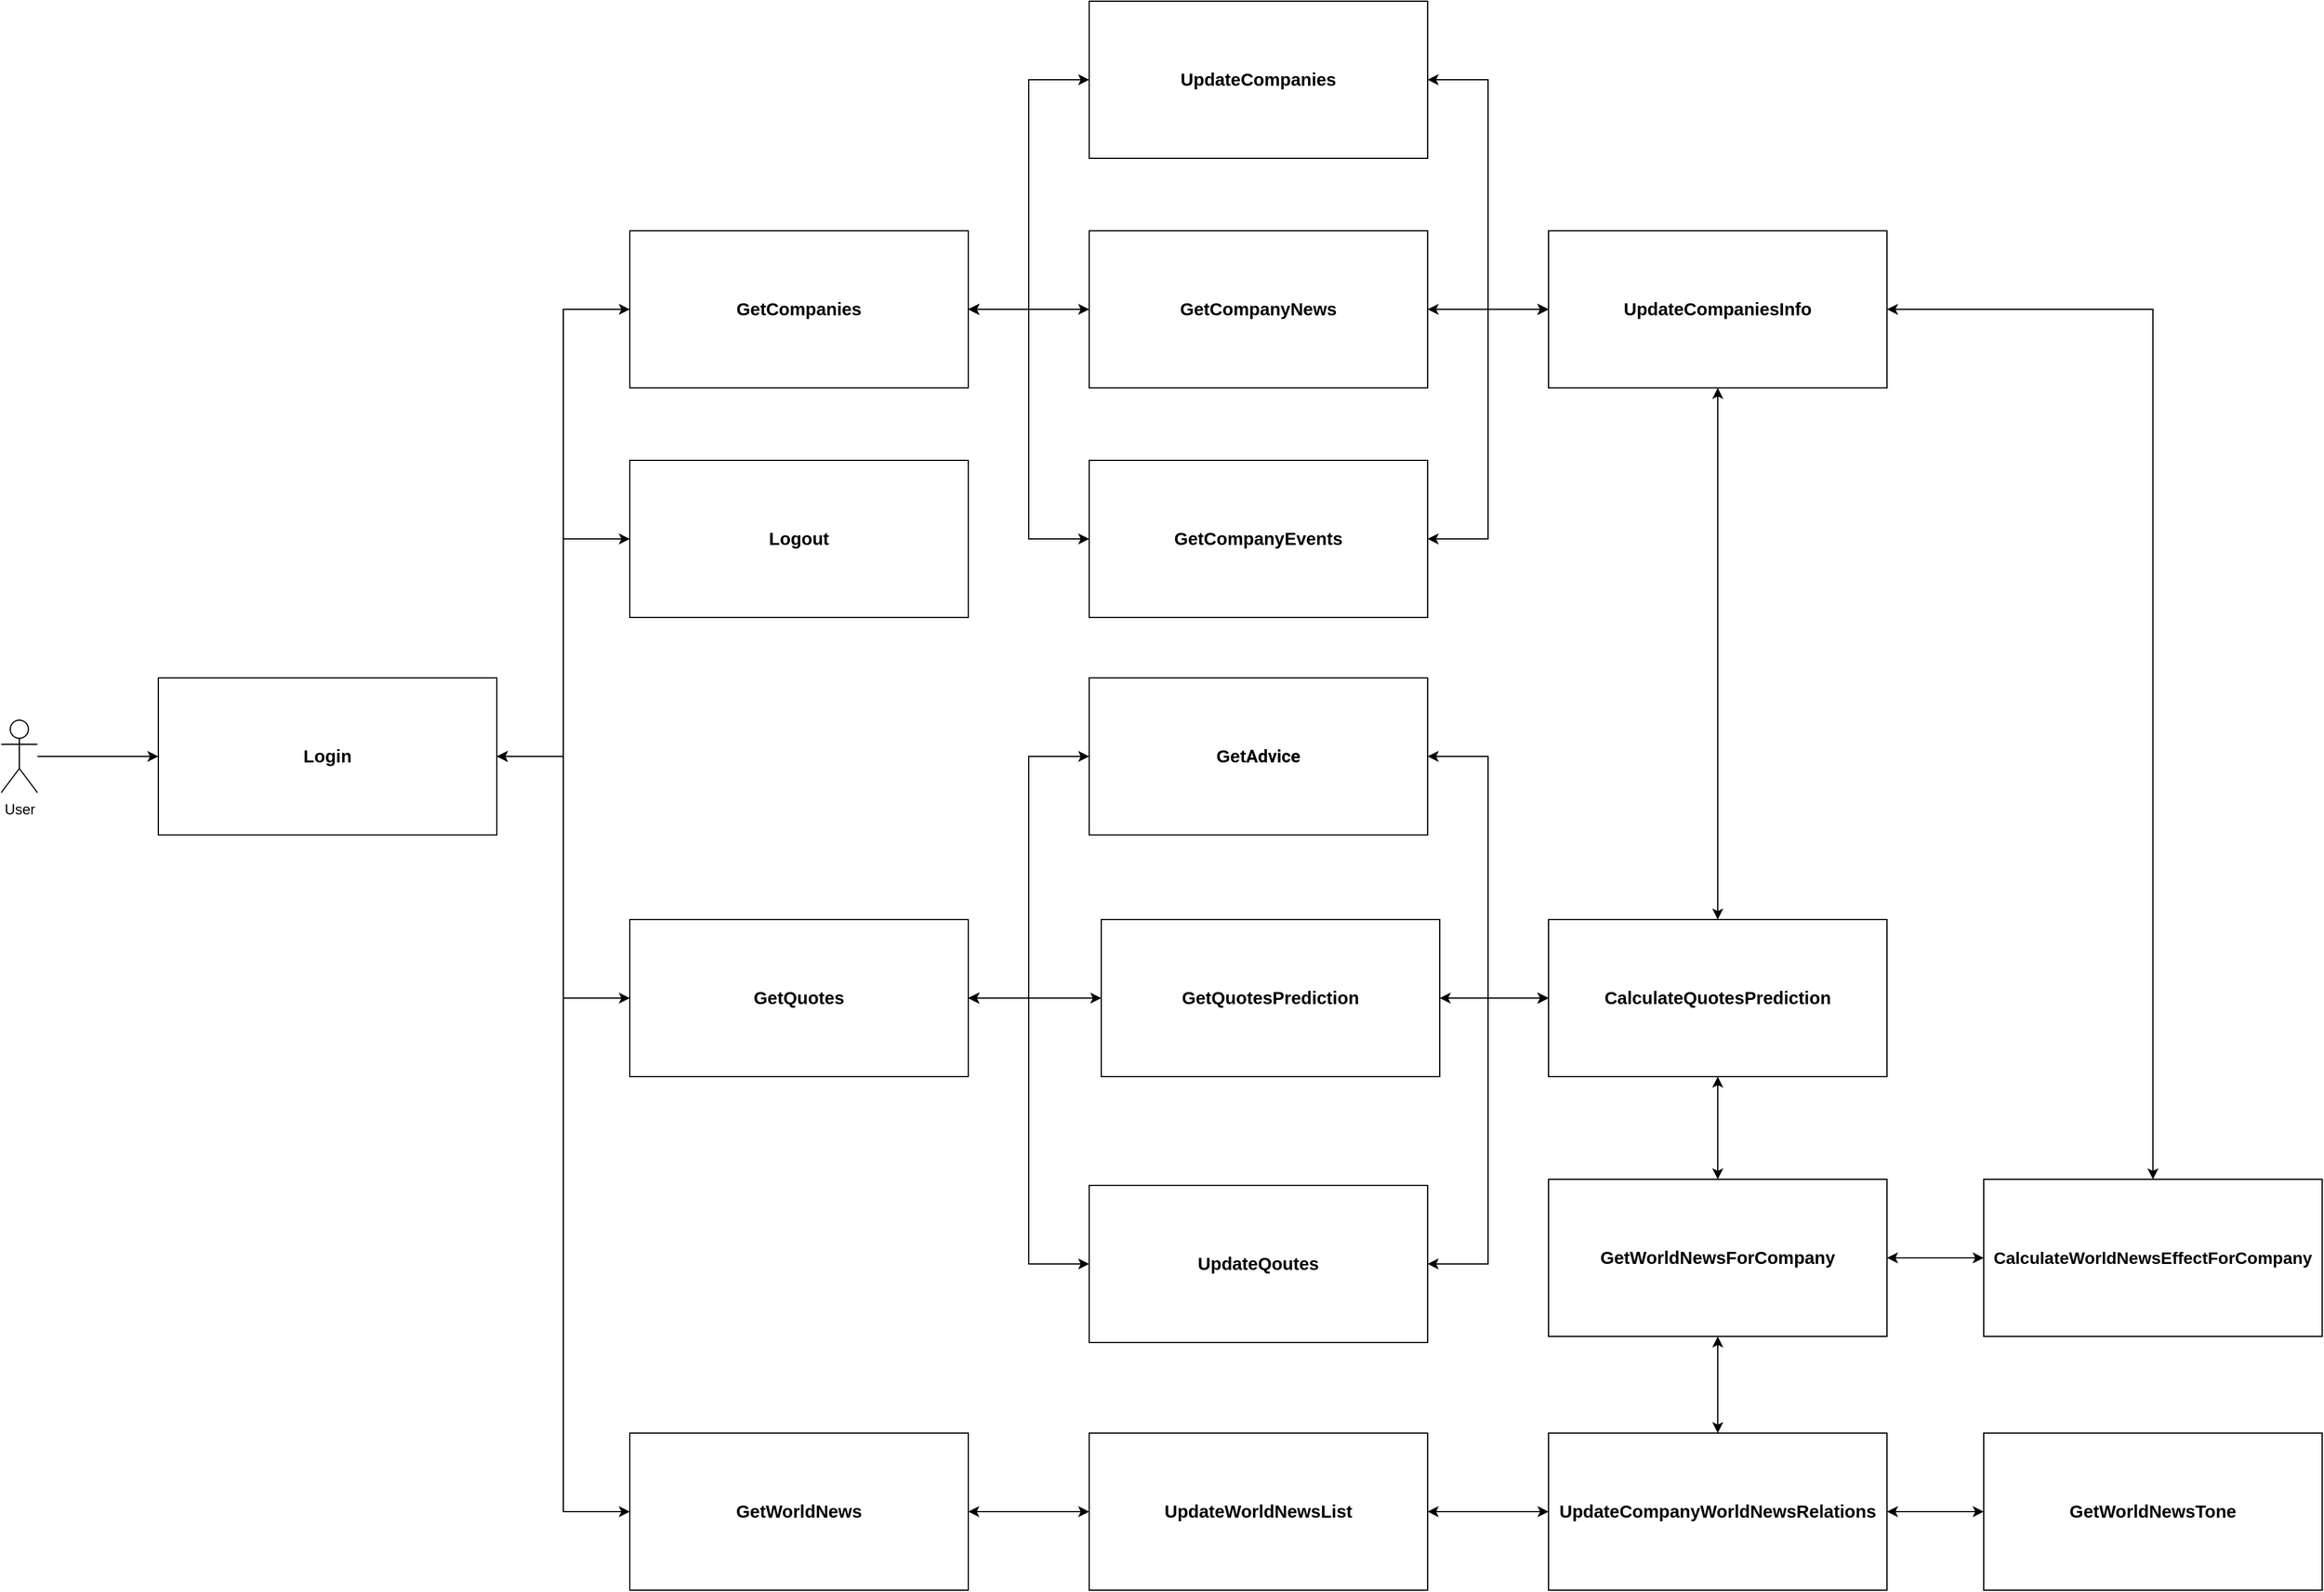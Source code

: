 <mxfile version="16.2.7" type="device"><diagram id="C5RBs43oDa-KdzZeNtuy" name="Page-1"><mxGraphModel dx="2844" dy="1524" grid="1" gridSize="10" guides="1" tooltips="1" connect="1" arrows="1" fold="1" page="1" pageScale="1" pageWidth="4681" pageHeight="3300" math="0" shadow="0"><root><mxCell id="WIyWlLk6GJQsqaUBKTNV-0"/><mxCell id="WIyWlLk6GJQsqaUBKTNV-1" parent="WIyWlLk6GJQsqaUBKTNV-0"/><mxCell id="6VHj5lfRvPhcsmbR1k9u-1" value="&lt;span id=&quot;docs-internal-guid-8b6af53f-7fff-cbb9-c928-6f0842657b3c&quot;&gt;&lt;span style=&quot;font-size: 11pt ; font-family: &amp;#34;arial&amp;#34; ; background-color: transparent ; font-weight: 700 ; vertical-align: baseline&quot;&gt;GetWorldNewsForCompany&lt;/span&gt;&lt;/span&gt;" style="rounded=0;whiteSpace=wrap;html=1;" vertex="1" parent="WIyWlLk6GJQsqaUBKTNV-1"><mxGeometry x="1310" y="1215" width="280" height="130" as="geometry"/></mxCell><mxCell id="6VHj5lfRvPhcsmbR1k9u-49" style="edgeStyle=orthogonalEdgeStyle;rounded=0;orthogonalLoop=1;jettySize=auto;html=1;entryX=0.5;entryY=1;entryDx=0;entryDy=0;startArrow=classic;startFill=1;" edge="1" parent="WIyWlLk6GJQsqaUBKTNV-1" source="6VHj5lfRvPhcsmbR1k9u-2" target="6VHj5lfRvPhcsmbR1k9u-1"><mxGeometry relative="1" as="geometry"/></mxCell><mxCell id="6VHj5lfRvPhcsmbR1k9u-58" style="edgeStyle=orthogonalEdgeStyle;rounded=0;orthogonalLoop=1;jettySize=auto;html=1;entryX=0;entryY=0.5;entryDx=0;entryDy=0;fontSize=14;startArrow=classic;startFill=1;" edge="1" parent="WIyWlLk6GJQsqaUBKTNV-1" source="6VHj5lfRvPhcsmbR1k9u-2" target="6VHj5lfRvPhcsmbR1k9u-10"><mxGeometry relative="1" as="geometry"/></mxCell><mxCell id="6VHj5lfRvPhcsmbR1k9u-2" value="&lt;span id=&quot;docs-internal-guid-4f5a170e-7fff-9642-f0a6-142b035af60f&quot;&gt;&lt;span style=&quot;font-size: 11pt ; font-family: &amp;#34;arial&amp;#34; ; background-color: transparent ; font-weight: 700 ; vertical-align: baseline&quot;&gt;UpdateCompanyWorldNewsRelations&lt;/span&gt;&lt;/span&gt;" style="rounded=0;whiteSpace=wrap;html=1;" vertex="1" parent="WIyWlLk6GJQsqaUBKTNV-1"><mxGeometry x="1310" y="1425" width="280" height="130" as="geometry"/></mxCell><mxCell id="6VHj5lfRvPhcsmbR1k9u-59" style="edgeStyle=orthogonalEdgeStyle;rounded=0;orthogonalLoop=1;jettySize=auto;html=1;entryX=1;entryY=0.5;entryDx=0;entryDy=0;fontSize=14;startArrow=classic;startFill=1;" edge="1" parent="WIyWlLk6GJQsqaUBKTNV-1" source="6VHj5lfRvPhcsmbR1k9u-3" target="6VHj5lfRvPhcsmbR1k9u-12"><mxGeometry relative="1" as="geometry"/></mxCell><mxCell id="6VHj5lfRvPhcsmbR1k9u-3" value="&lt;span id=&quot;docs-internal-guid-259eb9a2-7fff-63aa-2a99-90d03f89f40e&quot;&gt;&lt;span style=&quot;font-size: 11pt ; font-family: &amp;#34;arial&amp;#34; ; background-color: transparent ; font-weight: 700 ; vertical-align: baseline&quot;&gt;Logout&lt;/span&gt;&lt;/span&gt;" style="rounded=0;whiteSpace=wrap;html=1;" vertex="1" parent="WIyWlLk6GJQsqaUBKTNV-1"><mxGeometry x="550" y="620" width="280" height="130" as="geometry"/></mxCell><mxCell id="6VHj5lfRvPhcsmbR1k9u-30" style="edgeStyle=orthogonalEdgeStyle;rounded=0;orthogonalLoop=1;jettySize=auto;html=1;entryX=0.5;entryY=0;entryDx=0;entryDy=0;startArrow=classic;startFill=1;" edge="1" parent="WIyWlLk6GJQsqaUBKTNV-1" source="6VHj5lfRvPhcsmbR1k9u-4" target="6VHj5lfRvPhcsmbR1k9u-1"><mxGeometry relative="1" as="geometry"/></mxCell><mxCell id="6VHj5lfRvPhcsmbR1k9u-52" style="edgeStyle=orthogonalEdgeStyle;rounded=0;orthogonalLoop=1;jettySize=auto;html=1;entryX=0.5;entryY=1;entryDx=0;entryDy=0;fontSize=14;startArrow=classic;startFill=1;" edge="1" parent="WIyWlLk6GJQsqaUBKTNV-1" source="6VHj5lfRvPhcsmbR1k9u-4" target="6VHj5lfRvPhcsmbR1k9u-13"><mxGeometry relative="1" as="geometry"/></mxCell><mxCell id="6VHj5lfRvPhcsmbR1k9u-56" style="edgeStyle=orthogonalEdgeStyle;rounded=0;orthogonalLoop=1;jettySize=auto;html=1;entryX=1;entryY=0.5;entryDx=0;entryDy=0;fontSize=14;startArrow=classic;startFill=1;" edge="1" parent="WIyWlLk6GJQsqaUBKTNV-1" source="6VHj5lfRvPhcsmbR1k9u-4" target="6VHj5lfRvPhcsmbR1k9u-37"><mxGeometry relative="1" as="geometry"><Array as="points"><mxPoint x="1260" y="1065"/><mxPoint x="1260" y="1285"/></Array></mxGeometry></mxCell><mxCell id="6VHj5lfRvPhcsmbR1k9u-4" value="&lt;span id=&quot;docs-internal-guid-16924f7f-7fff-de7f-a7b8-a5e720dda450&quot;&gt;&lt;span style=&quot;font-size: 11pt ; font-family: &amp;#34;arial&amp;#34; ; background-color: transparent ; font-weight: 700 ; vertical-align: baseline&quot;&gt;CalculateQuotesPrediction&lt;/span&gt;&lt;/span&gt;" style="rounded=0;whiteSpace=wrap;html=1;" vertex="1" parent="WIyWlLk6GJQsqaUBKTNV-1"><mxGeometry x="1310" y="1000" width="280" height="130" as="geometry"/></mxCell><mxCell id="6VHj5lfRvPhcsmbR1k9u-38" style="edgeStyle=orthogonalEdgeStyle;rounded=0;orthogonalLoop=1;jettySize=auto;html=1;entryX=0;entryY=0.5;entryDx=0;entryDy=0;startArrow=classic;startFill=1;" edge="1" parent="WIyWlLk6GJQsqaUBKTNV-1" source="6VHj5lfRvPhcsmbR1k9u-5" target="6VHj5lfRvPhcsmbR1k9u-37"><mxGeometry relative="1" as="geometry"/></mxCell><mxCell id="6VHj5lfRvPhcsmbR1k9u-5" value="&lt;span id=&quot;docs-internal-guid-7ed47cca-7fff-101a-b18f-05d52a1367e1&quot;&gt;&lt;span style=&quot;font-size: 11pt ; font-family: &amp;#34;arial&amp;#34; ; background-color: transparent ; font-weight: 700 ; vertical-align: baseline&quot;&gt;GetQuotes&lt;/span&gt;&lt;/span&gt;" style="rounded=0;whiteSpace=wrap;html=1;" vertex="1" parent="WIyWlLk6GJQsqaUBKTNV-1"><mxGeometry x="550" y="1000" width="280" height="130" as="geometry"/></mxCell><mxCell id="6VHj5lfRvPhcsmbR1k9u-34" style="edgeStyle=orthogonalEdgeStyle;rounded=0;orthogonalLoop=1;jettySize=auto;html=1;entryX=0;entryY=0.5;entryDx=0;entryDy=0;startArrow=classic;startFill=1;" edge="1" parent="WIyWlLk6GJQsqaUBKTNV-1" source="6VHj5lfRvPhcsmbR1k9u-6" target="6VHj5lfRvPhcsmbR1k9u-13"><mxGeometry relative="1" as="geometry"/></mxCell><mxCell id="6VHj5lfRvPhcsmbR1k9u-6" value="&lt;span id=&quot;docs-internal-guid-dc28672a-7fff-da5b-904f-443dae644a31&quot;&gt;&lt;span style=&quot;font-size: 11pt ; font-family: &amp;#34;arial&amp;#34; ; background-color: transparent ; font-weight: 700 ; vertical-align: baseline&quot;&gt;GetCompanyNews&lt;/span&gt;&lt;/span&gt;" style="rounded=0;whiteSpace=wrap;html=1;" vertex="1" parent="WIyWlLk6GJQsqaUBKTNV-1"><mxGeometry x="930" y="430" width="280" height="130" as="geometry"/></mxCell><mxCell id="6VHj5lfRvPhcsmbR1k9u-47" style="edgeStyle=orthogonalEdgeStyle;rounded=0;orthogonalLoop=1;jettySize=auto;html=1;entryX=0;entryY=0.5;entryDx=0;entryDy=0;startArrow=classic;startFill=1;" edge="1" parent="WIyWlLk6GJQsqaUBKTNV-1" source="6VHj5lfRvPhcsmbR1k9u-7" target="6VHj5lfRvPhcsmbR1k9u-45"><mxGeometry relative="1" as="geometry"/></mxCell><mxCell id="6VHj5lfRvPhcsmbR1k9u-53" style="edgeStyle=orthogonalEdgeStyle;rounded=0;orthogonalLoop=1;jettySize=auto;html=1;entryX=0;entryY=0.5;entryDx=0;entryDy=0;fontSize=14;startArrow=classic;startFill=1;" edge="1" parent="WIyWlLk6GJQsqaUBKTNV-1" source="6VHj5lfRvPhcsmbR1k9u-7" target="6VHj5lfRvPhcsmbR1k9u-6"><mxGeometry relative="1" as="geometry"/></mxCell><mxCell id="6VHj5lfRvPhcsmbR1k9u-54" style="edgeStyle=orthogonalEdgeStyle;rounded=0;orthogonalLoop=1;jettySize=auto;html=1;entryX=0;entryY=0.5;entryDx=0;entryDy=0;fontSize=14;startArrow=classic;startFill=1;" edge="1" parent="WIyWlLk6GJQsqaUBKTNV-1" source="6VHj5lfRvPhcsmbR1k9u-7" target="6VHj5lfRvPhcsmbR1k9u-11"><mxGeometry relative="1" as="geometry"/></mxCell><mxCell id="6VHj5lfRvPhcsmbR1k9u-7" value="&lt;span id=&quot;docs-internal-guid-87468a6c-7fff-f094-85b3-18cd322b2845&quot;&gt;&lt;span style=&quot;font-size: 11pt ; font-family: &amp;#34;arial&amp;#34; ; background-color: transparent ; font-weight: 700 ; vertical-align: baseline&quot;&gt;GetCompanies&lt;/span&gt;&lt;/span&gt;" style="rounded=0;whiteSpace=wrap;html=1;" vertex="1" parent="WIyWlLk6GJQsqaUBKTNV-1"><mxGeometry x="550" y="430" width="280" height="130" as="geometry"/></mxCell><mxCell id="6VHj5lfRvPhcsmbR1k9u-36" style="edgeStyle=orthogonalEdgeStyle;rounded=0;orthogonalLoop=1;jettySize=auto;html=1;entryX=0;entryY=0.5;entryDx=0;entryDy=0;startArrow=classic;startFill=1;" edge="1" parent="WIyWlLk6GJQsqaUBKTNV-1" source="6VHj5lfRvPhcsmbR1k9u-8" target="6VHj5lfRvPhcsmbR1k9u-4"><mxGeometry relative="1" as="geometry"/></mxCell><mxCell id="6VHj5lfRvPhcsmbR1k9u-43" style="edgeStyle=orthogonalEdgeStyle;rounded=0;orthogonalLoop=1;jettySize=auto;html=1;entryX=1;entryY=0.5;entryDx=0;entryDy=0;startArrow=classic;startFill=1;" edge="1" parent="WIyWlLk6GJQsqaUBKTNV-1" source="6VHj5lfRvPhcsmbR1k9u-8" target="6VHj5lfRvPhcsmbR1k9u-5"><mxGeometry relative="1" as="geometry"><Array as="points"><mxPoint x="880" y="865"/><mxPoint x="880" y="1065"/></Array></mxGeometry></mxCell><mxCell id="6VHj5lfRvPhcsmbR1k9u-8" value="&lt;span id=&quot;docs-internal-guid-df3a0280-7fff-23b4-50b6-f66adf53c768&quot;&gt;&lt;span style=&quot;font-size: 11pt ; font-family: &amp;#34;arial&amp;#34; ; background-color: transparent ; font-weight: 700 ; vertical-align: baseline&quot;&gt;Get&lt;/span&gt;&lt;span style=&quot;font-size: 11pt ; font-family: &amp;#34;roboto&amp;#34; , sans-serif ; background-color: rgb(255 , 255 , 255) ; font-weight: 700 ; vertical-align: baseline&quot;&gt;Advice&lt;/span&gt;&lt;/span&gt;" style="rounded=0;whiteSpace=wrap;html=1;" vertex="1" parent="WIyWlLk6GJQsqaUBKTNV-1"><mxGeometry x="930" y="800" width="280" height="130" as="geometry"/></mxCell><mxCell id="6VHj5lfRvPhcsmbR1k9u-50" style="edgeStyle=orthogonalEdgeStyle;rounded=0;orthogonalLoop=1;jettySize=auto;html=1;entryX=1;entryY=0.5;entryDx=0;entryDy=0;startArrow=classic;startFill=1;" edge="1" parent="WIyWlLk6GJQsqaUBKTNV-1" source="6VHj5lfRvPhcsmbR1k9u-9" target="6VHj5lfRvPhcsmbR1k9u-1"><mxGeometry relative="1" as="geometry"/></mxCell><mxCell id="6VHj5lfRvPhcsmbR1k9u-60" style="edgeStyle=orthogonalEdgeStyle;rounded=0;orthogonalLoop=1;jettySize=auto;html=1;entryX=1;entryY=0.5;entryDx=0;entryDy=0;fontSize=14;startArrow=classic;startFill=1;exitX=0.5;exitY=0;exitDx=0;exitDy=0;" edge="1" parent="WIyWlLk6GJQsqaUBKTNV-1" source="6VHj5lfRvPhcsmbR1k9u-9" target="6VHj5lfRvPhcsmbR1k9u-13"><mxGeometry relative="1" as="geometry"><Array as="points"><mxPoint x="1810" y="495"/></Array></mxGeometry></mxCell><mxCell id="6VHj5lfRvPhcsmbR1k9u-9" value="&lt;span id=&quot;docs-internal-guid-57812fab-7fff-bb34-b295-f61170ef2249&quot;&gt;&lt;span style=&quot;font-family: &amp;#34;arial&amp;#34; ; background-color: transparent ; font-weight: 700 ; vertical-align: baseline&quot;&gt;&lt;font style=&quot;font-size: 14px&quot;&gt;CalculateWorldNewsEffectForCompany&lt;/font&gt;&lt;br&gt;&lt;/span&gt;&lt;/span&gt;" style="rounded=0;whiteSpace=wrap;html=1;" vertex="1" parent="WIyWlLk6GJQsqaUBKTNV-1"><mxGeometry x="1670" y="1215" width="280" height="130" as="geometry"/></mxCell><mxCell id="6VHj5lfRvPhcsmbR1k9u-10" value="&lt;span id=&quot;docs-internal-guid-1667959a-7fff-a7af-8c60-a7e3be5e66cf&quot;&gt;&lt;span style=&quot;font-size: 11pt ; font-family: &amp;#34;arial&amp;#34; ; background-color: transparent ; font-weight: 700 ; vertical-align: baseline&quot;&gt;GetWorldNewsTone&lt;/span&gt;&lt;/span&gt;" style="rounded=0;whiteSpace=wrap;html=1;" vertex="1" parent="WIyWlLk6GJQsqaUBKTNV-1"><mxGeometry x="1670" y="1425" width="280" height="130" as="geometry"/></mxCell><mxCell id="6VHj5lfRvPhcsmbR1k9u-35" style="edgeStyle=orthogonalEdgeStyle;rounded=0;orthogonalLoop=1;jettySize=auto;html=1;entryX=0;entryY=0.5;entryDx=0;entryDy=0;startArrow=classic;startFill=1;" edge="1" parent="WIyWlLk6GJQsqaUBKTNV-1" source="6VHj5lfRvPhcsmbR1k9u-11" target="6VHj5lfRvPhcsmbR1k9u-13"><mxGeometry relative="1" as="geometry"/></mxCell><mxCell id="6VHj5lfRvPhcsmbR1k9u-11" value="&lt;span id=&quot;docs-internal-guid-8ad28080-7fff-ee76-5139-76e67141a99b&quot;&gt;&lt;span style=&quot;font-size: 11pt ; font-family: &amp;#34;arial&amp;#34; ; background-color: transparent ; font-weight: 700 ; vertical-align: baseline&quot;&gt;GetCompanyEvents&lt;/span&gt;&lt;/span&gt;" style="rounded=0;whiteSpace=wrap;html=1;" vertex="1" parent="WIyWlLk6GJQsqaUBKTNV-1"><mxGeometry x="930" y="620" width="280" height="130" as="geometry"/></mxCell><mxCell id="6VHj5lfRvPhcsmbR1k9u-21" style="edgeStyle=orthogonalEdgeStyle;rounded=0;orthogonalLoop=1;jettySize=auto;html=1;entryX=0;entryY=0.5;entryDx=0;entryDy=0;" edge="1" parent="WIyWlLk6GJQsqaUBKTNV-1" source="6VHj5lfRvPhcsmbR1k9u-12" target="6VHj5lfRvPhcsmbR1k9u-7"><mxGeometry relative="1" as="geometry"/></mxCell><mxCell id="6VHj5lfRvPhcsmbR1k9u-26" style="edgeStyle=orthogonalEdgeStyle;rounded=0;orthogonalLoop=1;jettySize=auto;html=1;entryX=0;entryY=0.5;entryDx=0;entryDy=0;" edge="1" parent="WIyWlLk6GJQsqaUBKTNV-1" source="6VHj5lfRvPhcsmbR1k9u-12" target="6VHj5lfRvPhcsmbR1k9u-5"><mxGeometry relative="1" as="geometry"/></mxCell><mxCell id="6VHj5lfRvPhcsmbR1k9u-27" style="edgeStyle=orthogonalEdgeStyle;rounded=0;orthogonalLoop=1;jettySize=auto;html=1;entryX=0;entryY=0.5;entryDx=0;entryDy=0;startArrow=classic;startFill=1;" edge="1" parent="WIyWlLk6GJQsqaUBKTNV-1" source="6VHj5lfRvPhcsmbR1k9u-12" target="6VHj5lfRvPhcsmbR1k9u-16"><mxGeometry relative="1" as="geometry"/></mxCell><mxCell id="6VHj5lfRvPhcsmbR1k9u-12" value="&lt;span id=&quot;docs-internal-guid-956c2bf7-7fff-50e9-3d00-3c36b1a0d2f9&quot;&gt;&lt;span style=&quot;font-size: 11pt ; font-family: &amp;#34;arial&amp;#34; ; background-color: transparent ; font-weight: 700 ; vertical-align: baseline&quot;&gt;Login&lt;/span&gt;&lt;/span&gt;" style="rounded=0;whiteSpace=wrap;html=1;" vertex="1" parent="WIyWlLk6GJQsqaUBKTNV-1"><mxGeometry x="160" y="800" width="280" height="130" as="geometry"/></mxCell><mxCell id="6VHj5lfRvPhcsmbR1k9u-13" value="&lt;span id=&quot;docs-internal-guid-49734eb7-7fff-7771-aa41-6c53d76096f1&quot;&gt;&lt;span style=&quot;font-size: 11pt ; font-family: &amp;#34;arial&amp;#34; ; background-color: transparent ; font-weight: 700 ; vertical-align: baseline&quot;&gt;UpdateCompaniesInfo&lt;/span&gt;&lt;/span&gt;" style="rounded=0;whiteSpace=wrap;html=1;" vertex="1" parent="WIyWlLk6GJQsqaUBKTNV-1"><mxGeometry x="1310" y="430" width="280" height="130" as="geometry"/></mxCell><mxCell id="6VHj5lfRvPhcsmbR1k9u-57" style="edgeStyle=orthogonalEdgeStyle;rounded=0;orthogonalLoop=1;jettySize=auto;html=1;entryX=0;entryY=0.5;entryDx=0;entryDy=0;fontSize=14;startArrow=classic;startFill=1;" edge="1" parent="WIyWlLk6GJQsqaUBKTNV-1" source="6VHj5lfRvPhcsmbR1k9u-14" target="6VHj5lfRvPhcsmbR1k9u-2"><mxGeometry relative="1" as="geometry"/></mxCell><mxCell id="6VHj5lfRvPhcsmbR1k9u-14" value="&lt;span id=&quot;docs-internal-guid-d5275e46-7fff-8592-8581-3b437b09f08b&quot;&gt;&lt;span style=&quot;font-size: 11pt ; font-family: &amp;#34;arial&amp;#34; ; background-color: transparent ; font-weight: 700 ; vertical-align: baseline&quot;&gt;UpdateWorldNewsList&lt;/span&gt;&lt;/span&gt;" style="rounded=0;whiteSpace=wrap;html=1;" vertex="1" parent="WIyWlLk6GJQsqaUBKTNV-1"><mxGeometry x="930" y="1425" width="280" height="130" as="geometry"/></mxCell><mxCell id="6VHj5lfRvPhcsmbR1k9u-28" style="edgeStyle=orthogonalEdgeStyle;rounded=0;orthogonalLoop=1;jettySize=auto;html=1;entryX=0;entryY=0.5;entryDx=0;entryDy=0;startArrow=classic;startFill=1;" edge="1" parent="WIyWlLk6GJQsqaUBKTNV-1" source="6VHj5lfRvPhcsmbR1k9u-15" target="6VHj5lfRvPhcsmbR1k9u-4"><mxGeometry relative="1" as="geometry"/></mxCell><mxCell id="6VHj5lfRvPhcsmbR1k9u-42" style="edgeStyle=orthogonalEdgeStyle;rounded=0;orthogonalLoop=1;jettySize=auto;html=1;entryX=1;entryY=0.5;entryDx=0;entryDy=0;startArrow=classic;startFill=1;" edge="1" parent="WIyWlLk6GJQsqaUBKTNV-1" source="6VHj5lfRvPhcsmbR1k9u-15" target="6VHj5lfRvPhcsmbR1k9u-5"><mxGeometry relative="1" as="geometry"/></mxCell><mxCell id="6VHj5lfRvPhcsmbR1k9u-15" value="&lt;span id=&quot;docs-internal-guid-6139cbcb-7fff-3c46-113d-469454b10e10&quot;&gt;&lt;span style=&quot;font-size: 11pt ; font-family: &amp;#34;arial&amp;#34; ; background-color: transparent ; font-weight: 700 ; vertical-align: baseline&quot;&gt;GetQuotesPrediction&lt;/span&gt;&lt;/span&gt;" style="rounded=0;whiteSpace=wrap;html=1;" vertex="1" parent="WIyWlLk6GJQsqaUBKTNV-1"><mxGeometry x="940" y="1000" width="280" height="130" as="geometry"/></mxCell><mxCell id="6VHj5lfRvPhcsmbR1k9u-31" style="edgeStyle=orthogonalEdgeStyle;rounded=0;orthogonalLoop=1;jettySize=auto;html=1;entryX=0;entryY=0.5;entryDx=0;entryDy=0;startArrow=classic;startFill=1;" edge="1" parent="WIyWlLk6GJQsqaUBKTNV-1" source="6VHj5lfRvPhcsmbR1k9u-16" target="6VHj5lfRvPhcsmbR1k9u-14"><mxGeometry relative="1" as="geometry"/></mxCell><mxCell id="6VHj5lfRvPhcsmbR1k9u-16" value="&lt;span id=&quot;docs-internal-guid-6a46d989-7fff-ff54-28af-8c5a1edbfcaf&quot;&gt;&lt;span style=&quot;font-size: 11pt ; font-family: &amp;#34;arial&amp;#34; ; background-color: transparent ; font-weight: 700 ; vertical-align: baseline&quot;&gt;GetWorldNews&lt;/span&gt;&lt;/span&gt;" style="rounded=0;whiteSpace=wrap;html=1;" vertex="1" parent="WIyWlLk6GJQsqaUBKTNV-1"><mxGeometry x="550" y="1425" width="280" height="130" as="geometry"/></mxCell><mxCell id="6VHj5lfRvPhcsmbR1k9u-18" style="edgeStyle=orthogonalEdgeStyle;rounded=0;orthogonalLoop=1;jettySize=auto;html=1;entryX=0;entryY=0.5;entryDx=0;entryDy=0;" edge="1" parent="WIyWlLk6GJQsqaUBKTNV-1" source="6VHj5lfRvPhcsmbR1k9u-17" target="6VHj5lfRvPhcsmbR1k9u-12"><mxGeometry relative="1" as="geometry"/></mxCell><mxCell id="6VHj5lfRvPhcsmbR1k9u-17" value="User" style="shape=umlActor;verticalLabelPosition=bottom;verticalAlign=top;html=1;outlineConnect=0;" vertex="1" parent="WIyWlLk6GJQsqaUBKTNV-1"><mxGeometry x="30" y="835" width="30" height="60" as="geometry"/></mxCell><mxCell id="6VHj5lfRvPhcsmbR1k9u-37" value="&lt;span id=&quot;docs-internal-guid-49734eb7-7fff-7771-aa41-6c53d76096f1&quot;&gt;&lt;span style=&quot;font-size: 11pt ; font-family: &amp;#34;arial&amp;#34; ; background-color: transparent ; font-weight: 700 ; vertical-align: baseline&quot;&gt;UpdateQoutes&lt;/span&gt;&lt;/span&gt;" style="rounded=0;whiteSpace=wrap;html=1;" vertex="1" parent="WIyWlLk6GJQsqaUBKTNV-1"><mxGeometry x="930" y="1220" width="280" height="130" as="geometry"/></mxCell><mxCell id="6VHj5lfRvPhcsmbR1k9u-55" style="edgeStyle=orthogonalEdgeStyle;rounded=0;orthogonalLoop=1;jettySize=auto;html=1;entryX=0;entryY=0.5;entryDx=0;entryDy=0;fontSize=14;startArrow=classic;startFill=1;" edge="1" parent="WIyWlLk6GJQsqaUBKTNV-1" source="6VHj5lfRvPhcsmbR1k9u-45" target="6VHj5lfRvPhcsmbR1k9u-13"><mxGeometry relative="1" as="geometry"/></mxCell><mxCell id="6VHj5lfRvPhcsmbR1k9u-45" value="&lt;span id=&quot;docs-internal-guid-49734eb7-7fff-7771-aa41-6c53d76096f1&quot;&gt;&lt;span style=&quot;font-size: 11pt ; font-family: &amp;#34;arial&amp;#34; ; background-color: transparent ; font-weight: 700 ; vertical-align: baseline&quot;&gt;UpdateCompanies&lt;/span&gt;&lt;/span&gt;" style="rounded=0;whiteSpace=wrap;html=1;" vertex="1" parent="WIyWlLk6GJQsqaUBKTNV-1"><mxGeometry x="930" y="240" width="280" height="130" as="geometry"/></mxCell></root></mxGraphModel></diagram></mxfile>